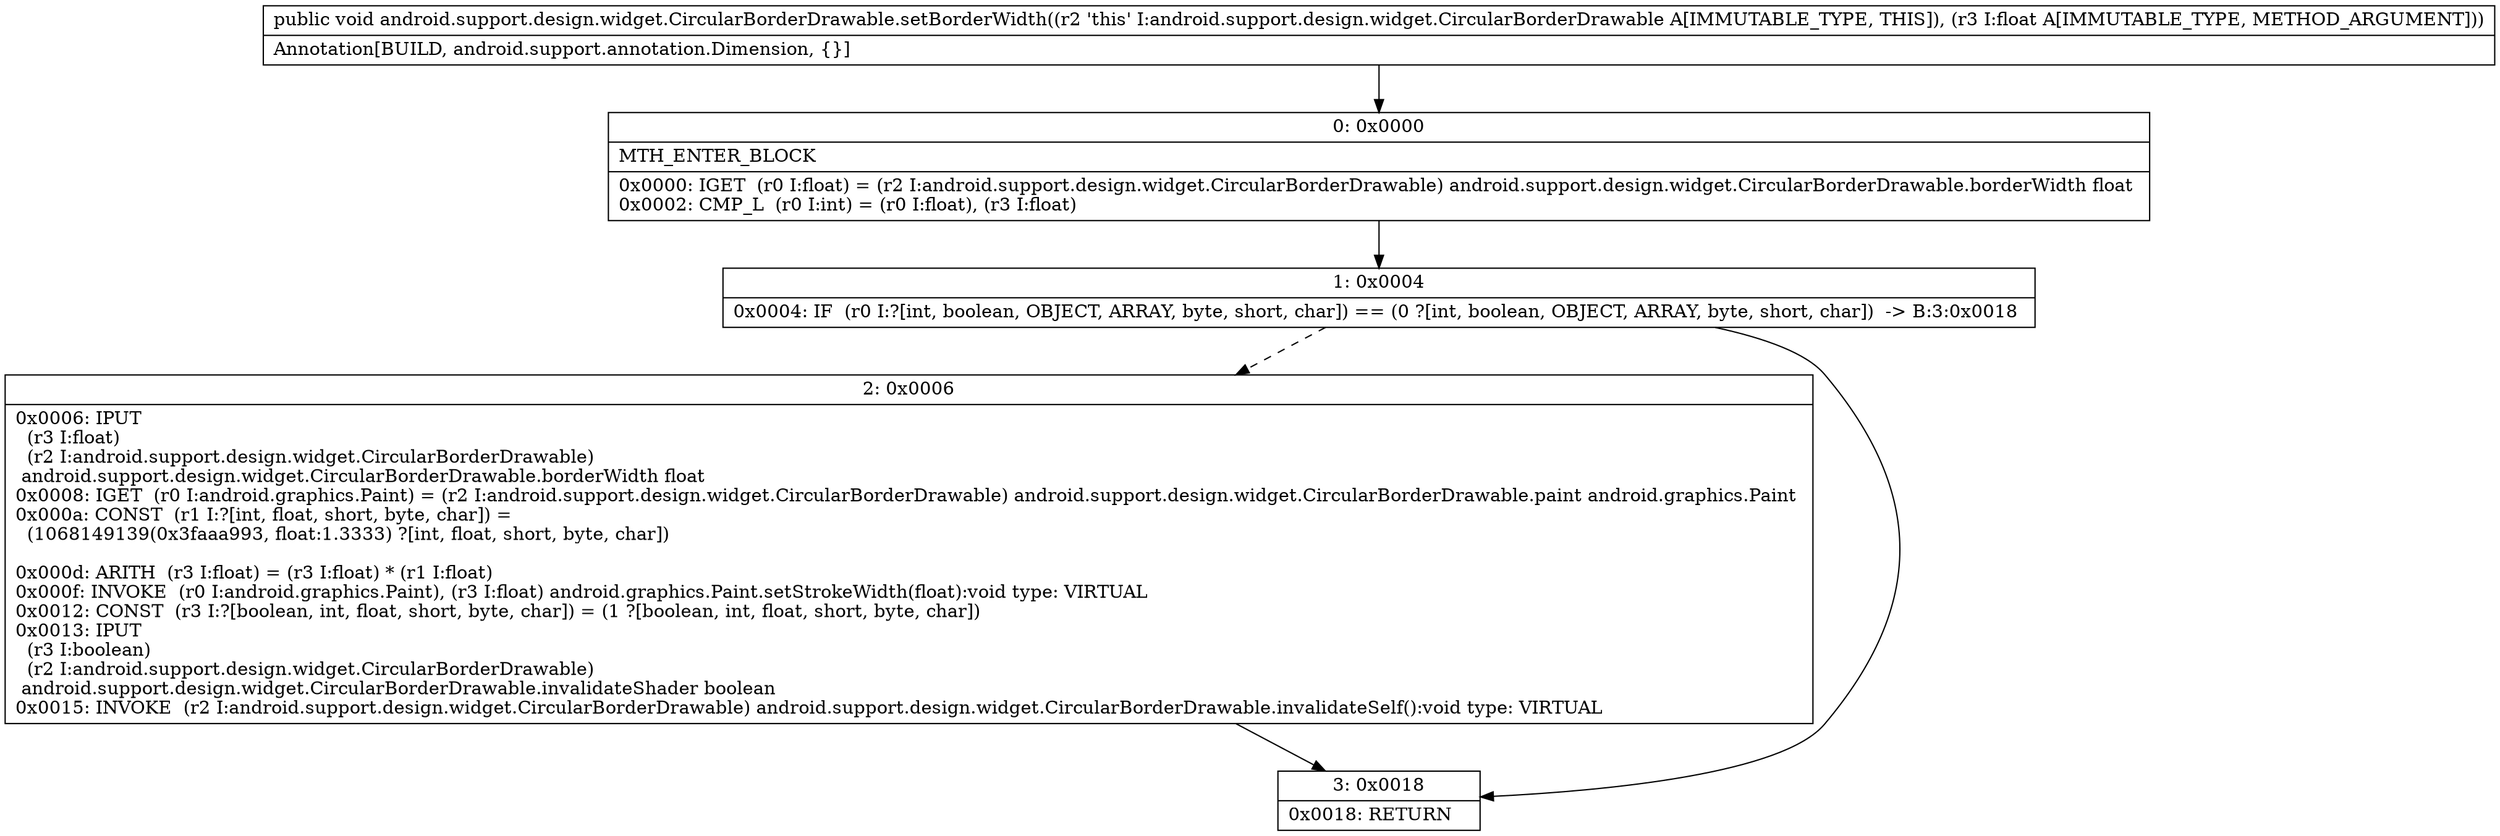 digraph "CFG forandroid.support.design.widget.CircularBorderDrawable.setBorderWidth(F)V" {
Node_0 [shape=record,label="{0\:\ 0x0000|MTH_ENTER_BLOCK\l|0x0000: IGET  (r0 I:float) = (r2 I:android.support.design.widget.CircularBorderDrawable) android.support.design.widget.CircularBorderDrawable.borderWidth float \l0x0002: CMP_L  (r0 I:int) = (r0 I:float), (r3 I:float) \l}"];
Node_1 [shape=record,label="{1\:\ 0x0004|0x0004: IF  (r0 I:?[int, boolean, OBJECT, ARRAY, byte, short, char]) == (0 ?[int, boolean, OBJECT, ARRAY, byte, short, char])  \-\> B:3:0x0018 \l}"];
Node_2 [shape=record,label="{2\:\ 0x0006|0x0006: IPUT  \l  (r3 I:float)\l  (r2 I:android.support.design.widget.CircularBorderDrawable)\l android.support.design.widget.CircularBorderDrawable.borderWidth float \l0x0008: IGET  (r0 I:android.graphics.Paint) = (r2 I:android.support.design.widget.CircularBorderDrawable) android.support.design.widget.CircularBorderDrawable.paint android.graphics.Paint \l0x000a: CONST  (r1 I:?[int, float, short, byte, char]) = \l  (1068149139(0x3faaa993, float:1.3333) ?[int, float, short, byte, char])\l \l0x000d: ARITH  (r3 I:float) = (r3 I:float) * (r1 I:float) \l0x000f: INVOKE  (r0 I:android.graphics.Paint), (r3 I:float) android.graphics.Paint.setStrokeWidth(float):void type: VIRTUAL \l0x0012: CONST  (r3 I:?[boolean, int, float, short, byte, char]) = (1 ?[boolean, int, float, short, byte, char]) \l0x0013: IPUT  \l  (r3 I:boolean)\l  (r2 I:android.support.design.widget.CircularBorderDrawable)\l android.support.design.widget.CircularBorderDrawable.invalidateShader boolean \l0x0015: INVOKE  (r2 I:android.support.design.widget.CircularBorderDrawable) android.support.design.widget.CircularBorderDrawable.invalidateSelf():void type: VIRTUAL \l}"];
Node_3 [shape=record,label="{3\:\ 0x0018|0x0018: RETURN   \l}"];
MethodNode[shape=record,label="{public void android.support.design.widget.CircularBorderDrawable.setBorderWidth((r2 'this' I:android.support.design.widget.CircularBorderDrawable A[IMMUTABLE_TYPE, THIS]), (r3 I:float A[IMMUTABLE_TYPE, METHOD_ARGUMENT]))  | Annotation[BUILD, android.support.annotation.Dimension, \{\}]\l}"];
MethodNode -> Node_0;
Node_0 -> Node_1;
Node_1 -> Node_2[style=dashed];
Node_1 -> Node_3;
Node_2 -> Node_3;
}

